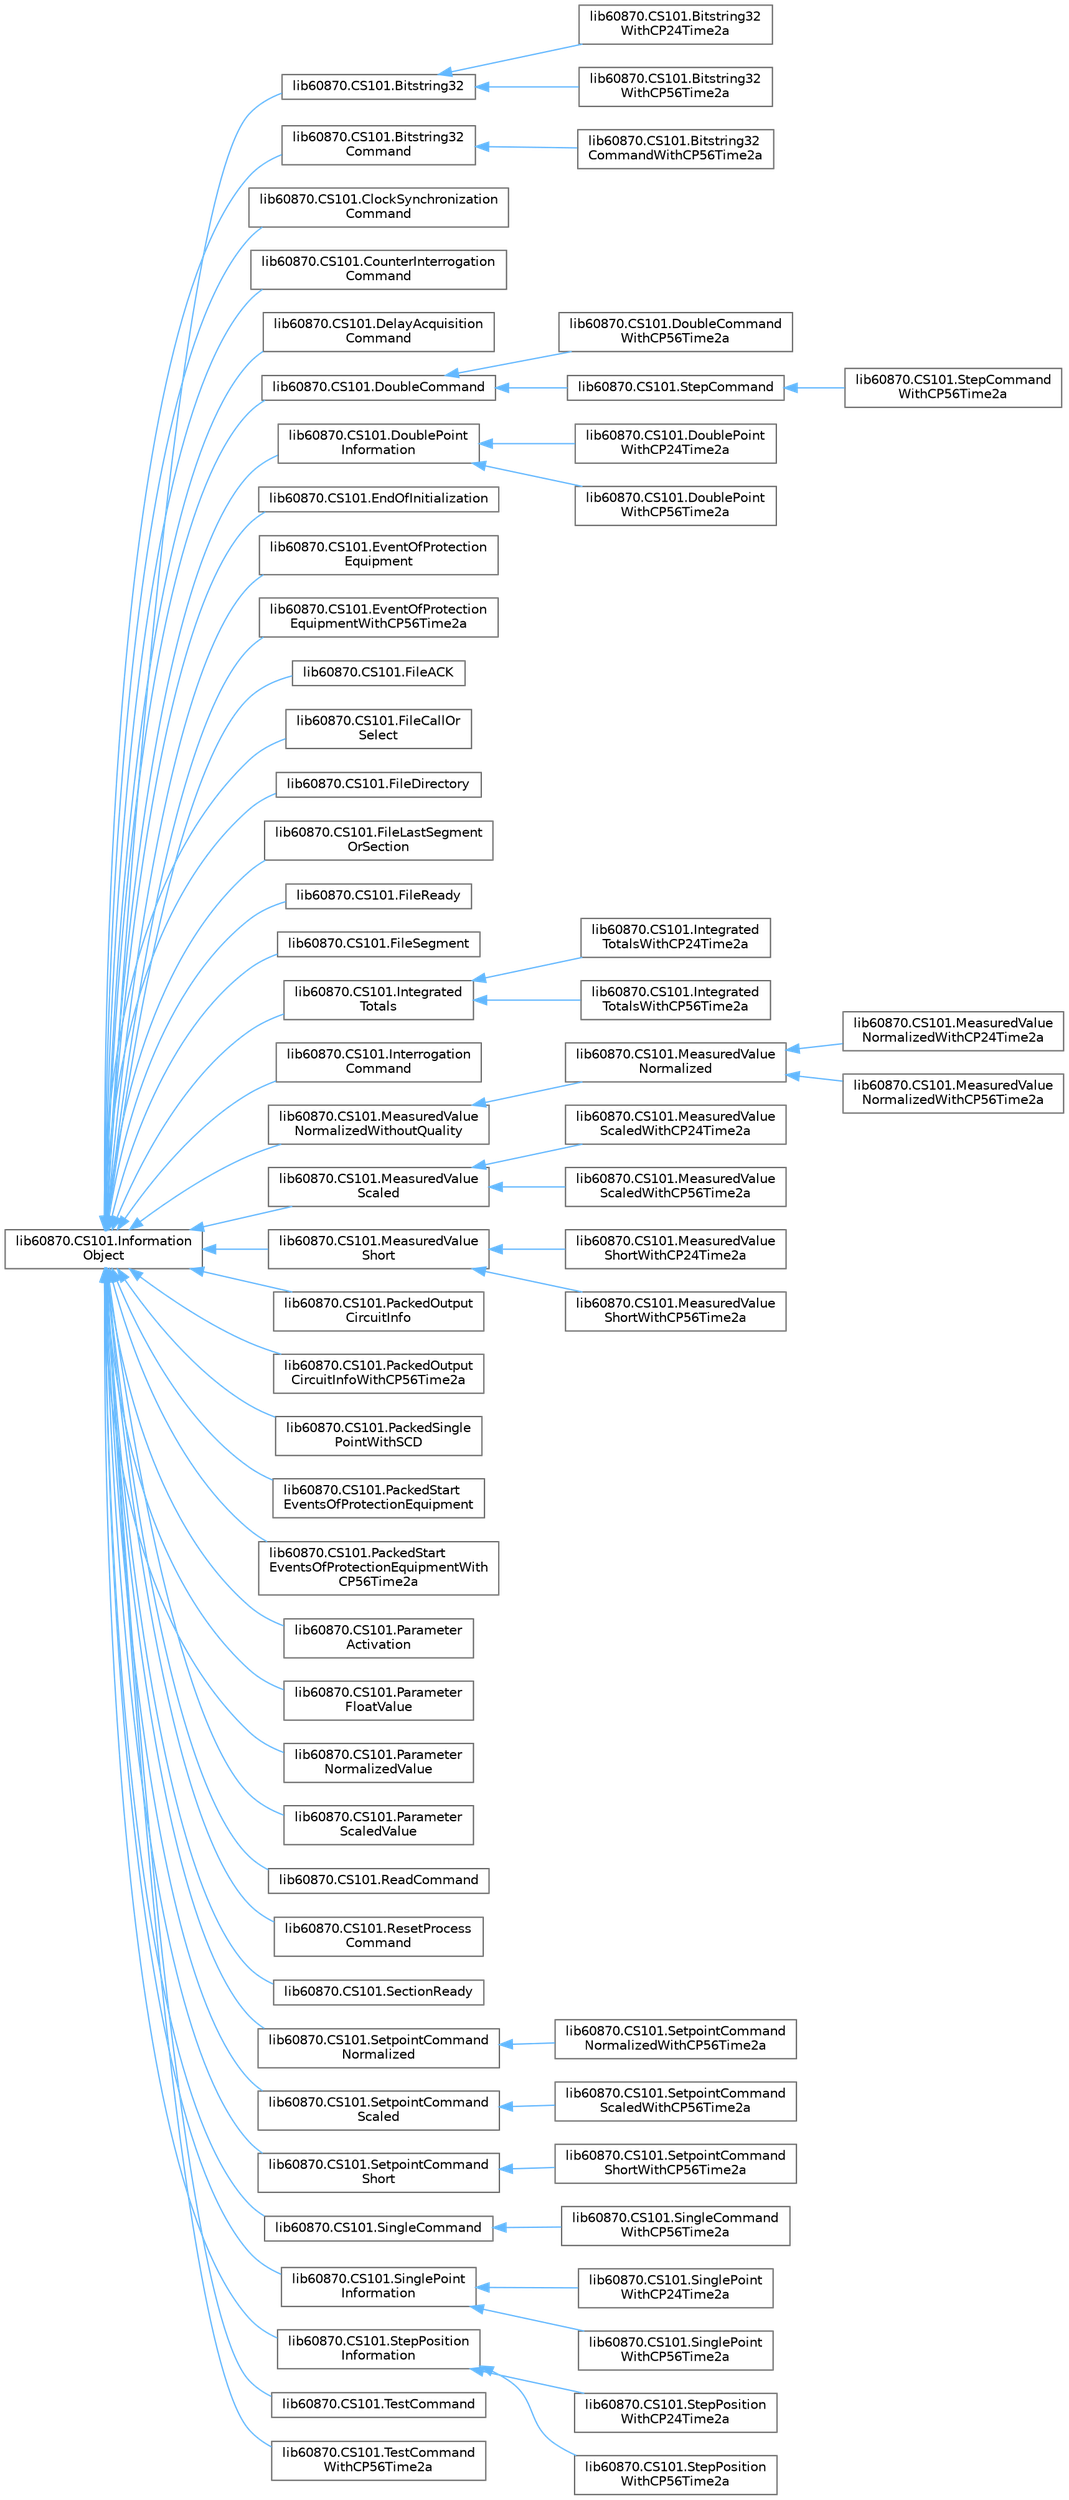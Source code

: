 digraph "Graphical Class Hierarchy"
{
 // LATEX_PDF_SIZE
  bgcolor="transparent";
  edge [fontname=Helvetica,fontsize=10,labelfontname=Helvetica,labelfontsize=10];
  node [fontname=Helvetica,fontsize=10,shape=box,height=0.2,width=0.4];
  rankdir="LR";
  Node0 [id="Node000000",label="lib60870.CS101.Information\lObject",height=0.2,width=0.4,color="grey40", fillcolor="white", style="filled",URL="$classlib60870_1_1_c_s101_1_1_information_object.html",tooltip=" "];
  Node0 -> Node1 [id="edge10_Node000000_Node000001",dir="back",color="steelblue1",style="solid",tooltip=" "];
  Node1 [id="Node000001",label="lib60870.CS101.Bitstring32",height=0.2,width=0.4,color="grey40", fillcolor="white", style="filled",URL="$classlib60870_1_1_c_s101_1_1_bitstring32.html",tooltip=" "];
  Node1 -> Node2 [id="edge11_Node000001_Node000002",dir="back",color="steelblue1",style="solid",tooltip=" "];
  Node2 [id="Node000002",label="lib60870.CS101.Bitstring32\lWithCP24Time2a",height=0.2,width=0.4,color="grey40", fillcolor="white", style="filled",URL="$classlib60870_1_1_c_s101_1_1_bitstring32_with_c_p24_time2a.html",tooltip=" "];
  Node1 -> Node3 [id="edge12_Node000001_Node000003",dir="back",color="steelblue1",style="solid",tooltip=" "];
  Node3 [id="Node000003",label="lib60870.CS101.Bitstring32\lWithCP56Time2a",height=0.2,width=0.4,color="grey40", fillcolor="white", style="filled",URL="$classlib60870_1_1_c_s101_1_1_bitstring32_with_c_p56_time2a.html",tooltip=" "];
  Node0 -> Node4 [id="edge13_Node000000_Node000004",dir="back",color="steelblue1",style="solid",tooltip=" "];
  Node4 [id="Node000004",label="lib60870.CS101.Bitstring32\lCommand",height=0.2,width=0.4,color="grey40", fillcolor="white", style="filled",URL="$classlib60870_1_1_c_s101_1_1_bitstring32_command.html",tooltip=" "];
  Node4 -> Node5 [id="edge14_Node000004_Node000005",dir="back",color="steelblue1",style="solid",tooltip=" "];
  Node5 [id="Node000005",label="lib60870.CS101.Bitstring32\lCommandWithCP56Time2a",height=0.2,width=0.4,color="grey40", fillcolor="white", style="filled",URL="$classlib60870_1_1_c_s101_1_1_bitstring32_command_with_c_p56_time2a.html",tooltip=" "];
  Node0 -> Node6 [id="edge15_Node000000_Node000006",dir="back",color="steelblue1",style="solid",tooltip=" "];
  Node6 [id="Node000006",label="lib60870.CS101.ClockSynchronization\lCommand",height=0.2,width=0.4,color="grey40", fillcolor="white", style="filled",URL="$classlib60870_1_1_c_s101_1_1_clock_synchronization_command.html",tooltip=" "];
  Node0 -> Node7 [id="edge16_Node000000_Node000007",dir="back",color="steelblue1",style="solid",tooltip=" "];
  Node7 [id="Node000007",label="lib60870.CS101.CounterInterrogation\lCommand",height=0.2,width=0.4,color="grey40", fillcolor="white", style="filled",URL="$classlib60870_1_1_c_s101_1_1_counter_interrogation_command.html",tooltip=" "];
  Node0 -> Node8 [id="edge17_Node000000_Node000008",dir="back",color="steelblue1",style="solid",tooltip=" "];
  Node8 [id="Node000008",label="lib60870.CS101.DelayAcquisition\lCommand",height=0.2,width=0.4,color="grey40", fillcolor="white", style="filled",URL="$classlib60870_1_1_c_s101_1_1_delay_acquisition_command.html",tooltip=" "];
  Node0 -> Node9 [id="edge18_Node000000_Node000009",dir="back",color="steelblue1",style="solid",tooltip=" "];
  Node9 [id="Node000009",label="lib60870.CS101.DoubleCommand",height=0.2,width=0.4,color="grey40", fillcolor="white", style="filled",URL="$classlib60870_1_1_c_s101_1_1_double_command.html",tooltip=" "];
  Node9 -> Node10 [id="edge19_Node000009_Node000010",dir="back",color="steelblue1",style="solid",tooltip=" "];
  Node10 [id="Node000010",label="lib60870.CS101.DoubleCommand\lWithCP56Time2a",height=0.2,width=0.4,color="grey40", fillcolor="white", style="filled",URL="$classlib60870_1_1_c_s101_1_1_double_command_with_c_p56_time2a.html",tooltip=" "];
  Node9 -> Node11 [id="edge20_Node000009_Node000011",dir="back",color="steelblue1",style="solid",tooltip=" "];
  Node11 [id="Node000011",label="lib60870.CS101.StepCommand",height=0.2,width=0.4,color="grey40", fillcolor="white", style="filled",URL="$classlib60870_1_1_c_s101_1_1_step_command.html",tooltip=" "];
  Node11 -> Node12 [id="edge21_Node000011_Node000012",dir="back",color="steelblue1",style="solid",tooltip=" "];
  Node12 [id="Node000012",label="lib60870.CS101.StepCommand\lWithCP56Time2a",height=0.2,width=0.4,color="grey40", fillcolor="white", style="filled",URL="$classlib60870_1_1_c_s101_1_1_step_command_with_c_p56_time2a.html",tooltip=" "];
  Node0 -> Node13 [id="edge22_Node000000_Node000013",dir="back",color="steelblue1",style="solid",tooltip=" "];
  Node13 [id="Node000013",label="lib60870.CS101.DoublePoint\lInformation",height=0.2,width=0.4,color="grey40", fillcolor="white", style="filled",URL="$classlib60870_1_1_c_s101_1_1_double_point_information.html",tooltip="Double point information object (M_DP_NA_1)"];
  Node13 -> Node14 [id="edge23_Node000013_Node000014",dir="back",color="steelblue1",style="solid",tooltip=" "];
  Node14 [id="Node000014",label="lib60870.CS101.DoublePoint\lWithCP24Time2a",height=0.2,width=0.4,color="grey40", fillcolor="white", style="filled",URL="$classlib60870_1_1_c_s101_1_1_double_point_with_c_p24_time2a.html",tooltip="Double point information object with CP24Time2a time tag (M_DP_TA_1)"];
  Node13 -> Node15 [id="edge24_Node000013_Node000015",dir="back",color="steelblue1",style="solid",tooltip=" "];
  Node15 [id="Node000015",label="lib60870.CS101.DoublePoint\lWithCP56Time2a",height=0.2,width=0.4,color="grey40", fillcolor="white", style="filled",URL="$classlib60870_1_1_c_s101_1_1_double_point_with_c_p56_time2a.html",tooltip="Double point information object with CP56Time2a time tag (M_DP_TB_1)"];
  Node0 -> Node16 [id="edge25_Node000000_Node000016",dir="back",color="steelblue1",style="solid",tooltip=" "];
  Node16 [id="Node000016",label="lib60870.CS101.EndOfInitialization",height=0.2,width=0.4,color="grey40", fillcolor="white", style="filled",URL="$classlib60870_1_1_c_s101_1_1_end_of_initialization.html",tooltip="End of initialization information object (M_EI_NA_1)"];
  Node0 -> Node17 [id="edge26_Node000000_Node000017",dir="back",color="steelblue1",style="solid",tooltip=" "];
  Node17 [id="Node000017",label="lib60870.CS101.EventOfProtection\lEquipment",height=0.2,width=0.4,color="grey40", fillcolor="white", style="filled",URL="$classlib60870_1_1_c_s101_1_1_event_of_protection_equipment.html",tooltip="Event of protection equipment information object (M_EP_TA_1)"];
  Node0 -> Node18 [id="edge27_Node000000_Node000018",dir="back",color="steelblue1",style="solid",tooltip=" "];
  Node18 [id="Node000018",label="lib60870.CS101.EventOfProtection\lEquipmentWithCP56Time2a",height=0.2,width=0.4,color="grey40", fillcolor="white", style="filled",URL="$classlib60870_1_1_c_s101_1_1_event_of_protection_equipment_with_c_p56_time2a.html",tooltip="Event of protection equipment information object with CP56Time2a time tag (M_EP_TD_1)"];
  Node0 -> Node19 [id="edge28_Node000000_Node000019",dir="back",color="steelblue1",style="solid",tooltip=" "];
  Node19 [id="Node000019",label="lib60870.CS101.FileACK",height=0.2,width=0.4,color="grey40", fillcolor="white", style="filled",URL="$classlib60870_1_1_c_s101_1_1_file_a_c_k.html",tooltip="ACK file/section - F_AF_NA_1 (124)"];
  Node0 -> Node20 [id="edge29_Node000000_Node000020",dir="back",color="steelblue1",style="solid",tooltip=" "];
  Node20 [id="Node000020",label="lib60870.CS101.FileCallOr\lSelect",height=0.2,width=0.4,color="grey40", fillcolor="white", style="filled",URL="$classlib60870_1_1_c_s101_1_1_file_call_or_select.html",tooltip="Call/Select directory/file/section - F_SC_NA_1 (122)"];
  Node0 -> Node21 [id="edge30_Node000000_Node000021",dir="back",color="steelblue1",style="solid",tooltip=" "];
  Node21 [id="Node000021",label="lib60870.CS101.FileDirectory",height=0.2,width=0.4,color="grey40", fillcolor="white", style="filled",URL="$classlib60870_1_1_c_s101_1_1_file_directory.html",tooltip="File directory - F_DR_TA_1 (126)"];
  Node0 -> Node22 [id="edge31_Node000000_Node000022",dir="back",color="steelblue1",style="solid",tooltip=" "];
  Node22 [id="Node000022",label="lib60870.CS101.FileLastSegment\lOrSection",height=0.2,width=0.4,color="grey40", fillcolor="white", style="filled",URL="$classlib60870_1_1_c_s101_1_1_file_last_segment_or_section.html",tooltip="Last segment/section - F_LS_NA_1 (123)"];
  Node0 -> Node23 [id="edge32_Node000000_Node000023",dir="back",color="steelblue1",style="solid",tooltip=" "];
  Node23 [id="Node000023",label="lib60870.CS101.FileReady",height=0.2,width=0.4,color="grey40", fillcolor="white", style="filled",URL="$classlib60870_1_1_c_s101_1_1_file_ready.html",tooltip="File ready - F_FR_NA_1 (120)"];
  Node0 -> Node24 [id="edge33_Node000000_Node000024",dir="back",color="steelblue1",style="solid",tooltip=" "];
  Node24 [id="Node000024",label="lib60870.CS101.FileSegment",height=0.2,width=0.4,color="grey40", fillcolor="white", style="filled",URL="$classlib60870_1_1_c_s101_1_1_file_segment.html",tooltip="File segment - F_SG_NA_1 (125)"];
  Node0 -> Node25 [id="edge34_Node000000_Node000025",dir="back",color="steelblue1",style="solid",tooltip=" "];
  Node25 [id="Node000025",label="lib60870.CS101.Integrated\lTotals",height=0.2,width=0.4,color="grey40", fillcolor="white", style="filled",URL="$classlib60870_1_1_c_s101_1_1_integrated_totals.html",tooltip="Integrated totals information object (M_IT_NA_1)"];
  Node25 -> Node26 [id="edge35_Node000025_Node000026",dir="back",color="steelblue1",style="solid",tooltip=" "];
  Node26 [id="Node000026",label="lib60870.CS101.Integrated\lTotalsWithCP24Time2a",height=0.2,width=0.4,color="grey40", fillcolor="white", style="filled",URL="$classlib60870_1_1_c_s101_1_1_integrated_totals_with_c_p24_time2a.html",tooltip="Integrated totals information object with CP24Time2a time tag (M_IT_TA_1)"];
  Node25 -> Node27 [id="edge36_Node000025_Node000027",dir="back",color="steelblue1",style="solid",tooltip=" "];
  Node27 [id="Node000027",label="lib60870.CS101.Integrated\lTotalsWithCP56Time2a",height=0.2,width=0.4,color="grey40", fillcolor="white", style="filled",URL="$classlib60870_1_1_c_s101_1_1_integrated_totals_with_c_p56_time2a.html",tooltip="Integrated totals information object with CP56Time2a time tag (M_IT_TB_1)"];
  Node0 -> Node28 [id="edge37_Node000000_Node000028",dir="back",color="steelblue1",style="solid",tooltip=" "];
  Node28 [id="Node000028",label="lib60870.CS101.Interrogation\lCommand",height=0.2,width=0.4,color="grey40", fillcolor="white", style="filled",URL="$classlib60870_1_1_c_s101_1_1_interrogation_command.html",tooltip=" "];
  Node0 -> Node29 [id="edge38_Node000000_Node000029",dir="back",color="steelblue1",style="solid",tooltip=" "];
  Node29 [id="Node000029",label="lib60870.CS101.MeasuredValue\lNormalizedWithoutQuality",height=0.2,width=0.4,color="grey40", fillcolor="white", style="filled",URL="$classlib60870_1_1_c_s101_1_1_measured_value_normalized_without_quality.html",tooltip="Measured value normalized without quality information object (M_ME_ND_1)"];
  Node29 -> Node30 [id="edge39_Node000029_Node000030",dir="back",color="steelblue1",style="solid",tooltip=" "];
  Node30 [id="Node000030",label="lib60870.CS101.MeasuredValue\lNormalized",height=0.2,width=0.4,color="grey40", fillcolor="white", style="filled",URL="$classlib60870_1_1_c_s101_1_1_measured_value_normalized.html",tooltip="Measured value normalized information object (M_ME_NA_1)"];
  Node30 -> Node31 [id="edge40_Node000030_Node000031",dir="back",color="steelblue1",style="solid",tooltip=" "];
  Node31 [id="Node000031",label="lib60870.CS101.MeasuredValue\lNormalizedWithCP24Time2a",height=0.2,width=0.4,color="grey40", fillcolor="white", style="filled",URL="$classlib60870_1_1_c_s101_1_1_measured_value_normalized_with_c_p24_time2a.html",tooltip="Measured value normalized with CP24Time2a time tag (M_ME_TA_1)"];
  Node30 -> Node32 [id="edge41_Node000030_Node000032",dir="back",color="steelblue1",style="solid",tooltip=" "];
  Node32 [id="Node000032",label="lib60870.CS101.MeasuredValue\lNormalizedWithCP56Time2a",height=0.2,width=0.4,color="grey40", fillcolor="white", style="filled",URL="$classlib60870_1_1_c_s101_1_1_measured_value_normalized_with_c_p56_time2a.html",tooltip="Measured value normalized with CP56Time2a time tag (M_ME_TD_1)"];
  Node0 -> Node33 [id="edge42_Node000000_Node000033",dir="back",color="steelblue1",style="solid",tooltip=" "];
  Node33 [id="Node000033",label="lib60870.CS101.MeasuredValue\lScaled",height=0.2,width=0.4,color="grey40", fillcolor="white", style="filled",URL="$classlib60870_1_1_c_s101_1_1_measured_value_scaled.html",tooltip=" "];
  Node33 -> Node34 [id="edge43_Node000033_Node000034",dir="back",color="steelblue1",style="solid",tooltip=" "];
  Node34 [id="Node000034",label="lib60870.CS101.MeasuredValue\lScaledWithCP24Time2a",height=0.2,width=0.4,color="grey40", fillcolor="white", style="filled",URL="$classlib60870_1_1_c_s101_1_1_measured_value_scaled_with_c_p24_time2a.html",tooltip=" "];
  Node33 -> Node35 [id="edge44_Node000033_Node000035",dir="back",color="steelblue1",style="solid",tooltip=" "];
  Node35 [id="Node000035",label="lib60870.CS101.MeasuredValue\lScaledWithCP56Time2a",height=0.2,width=0.4,color="grey40", fillcolor="white", style="filled",URL="$classlib60870_1_1_c_s101_1_1_measured_value_scaled_with_c_p56_time2a.html",tooltip=" "];
  Node0 -> Node36 [id="edge45_Node000000_Node000036",dir="back",color="steelblue1",style="solid",tooltip=" "];
  Node36 [id="Node000036",label="lib60870.CS101.MeasuredValue\lShort",height=0.2,width=0.4,color="grey40", fillcolor="white", style="filled",URL="$classlib60870_1_1_c_s101_1_1_measured_value_short.html",tooltip=" "];
  Node36 -> Node37 [id="edge46_Node000036_Node000037",dir="back",color="steelblue1",style="solid",tooltip=" "];
  Node37 [id="Node000037",label="lib60870.CS101.MeasuredValue\lShortWithCP24Time2a",height=0.2,width=0.4,color="grey40", fillcolor="white", style="filled",URL="$classlib60870_1_1_c_s101_1_1_measured_value_short_with_c_p24_time2a.html",tooltip=" "];
  Node36 -> Node38 [id="edge47_Node000036_Node000038",dir="back",color="steelblue1",style="solid",tooltip=" "];
  Node38 [id="Node000038",label="lib60870.CS101.MeasuredValue\lShortWithCP56Time2a",height=0.2,width=0.4,color="grey40", fillcolor="white", style="filled",URL="$classlib60870_1_1_c_s101_1_1_measured_value_short_with_c_p56_time2a.html",tooltip=" "];
  Node0 -> Node39 [id="edge48_Node000000_Node000039",dir="back",color="steelblue1",style="solid",tooltip=" "];
  Node39 [id="Node000039",label="lib60870.CS101.PackedOutput\lCircuitInfo",height=0.2,width=0.4,color="grey40", fillcolor="white", style="filled",URL="$classlib60870_1_1_c_s101_1_1_packed_output_circuit_info.html",tooltip=" "];
  Node0 -> Node40 [id="edge49_Node000000_Node000040",dir="back",color="steelblue1",style="solid",tooltip=" "];
  Node40 [id="Node000040",label="lib60870.CS101.PackedOutput\lCircuitInfoWithCP56Time2a",height=0.2,width=0.4,color="grey40", fillcolor="white", style="filled",URL="$classlib60870_1_1_c_s101_1_1_packed_output_circuit_info_with_c_p56_time2a.html",tooltip=" "];
  Node0 -> Node41 [id="edge50_Node000000_Node000041",dir="back",color="steelblue1",style="solid",tooltip=" "];
  Node41 [id="Node000041",label="lib60870.CS101.PackedSingle\lPointWithSCD",height=0.2,width=0.4,color="grey40", fillcolor="white", style="filled",URL="$classlib60870_1_1_c_s101_1_1_packed_single_point_with_s_c_d.html",tooltip=" "];
  Node0 -> Node42 [id="edge51_Node000000_Node000042",dir="back",color="steelblue1",style="solid",tooltip=" "];
  Node42 [id="Node000042",label="lib60870.CS101.PackedStart\lEventsOfProtectionEquipment",height=0.2,width=0.4,color="grey40", fillcolor="white", style="filled",URL="$classlib60870_1_1_c_s101_1_1_packed_start_events_of_protection_equipment.html",tooltip=" "];
  Node0 -> Node43 [id="edge52_Node000000_Node000043",dir="back",color="steelblue1",style="solid",tooltip=" "];
  Node43 [id="Node000043",label="lib60870.CS101.PackedStart\lEventsOfProtectionEquipmentWith\lCP56Time2a",height=0.2,width=0.4,color="grey40", fillcolor="white", style="filled",URL="$classlib60870_1_1_c_s101_1_1_packed_start_events_of_protection_equipment_with_c_p56_time2a.html",tooltip=" "];
  Node0 -> Node44 [id="edge53_Node000000_Node000044",dir="back",color="steelblue1",style="solid",tooltip=" "];
  Node44 [id="Node000044",label="lib60870.CS101.Parameter\lActivation",height=0.2,width=0.4,color="grey40", fillcolor="white", style="filled",URL="$classlib60870_1_1_c_s101_1_1_parameter_activation.html",tooltip=" "];
  Node0 -> Node45 [id="edge54_Node000000_Node000045",dir="back",color="steelblue1",style="solid",tooltip=" "];
  Node45 [id="Node000045",label="lib60870.CS101.Parameter\lFloatValue",height=0.2,width=0.4,color="grey40", fillcolor="white", style="filled",URL="$classlib60870_1_1_c_s101_1_1_parameter_float_value.html",tooltip=" "];
  Node0 -> Node46 [id="edge55_Node000000_Node000046",dir="back",color="steelblue1",style="solid",tooltip=" "];
  Node46 [id="Node000046",label="lib60870.CS101.Parameter\lNormalizedValue",height=0.2,width=0.4,color="grey40", fillcolor="white", style="filled",URL="$classlib60870_1_1_c_s101_1_1_parameter_normalized_value.html",tooltip=" "];
  Node0 -> Node47 [id="edge56_Node000000_Node000047",dir="back",color="steelblue1",style="solid",tooltip=" "];
  Node47 [id="Node000047",label="lib60870.CS101.Parameter\lScaledValue",height=0.2,width=0.4,color="grey40", fillcolor="white", style="filled",URL="$classlib60870_1_1_c_s101_1_1_parameter_scaled_value.html",tooltip=" "];
  Node0 -> Node48 [id="edge57_Node000000_Node000048",dir="back",color="steelblue1",style="solid",tooltip=" "];
  Node48 [id="Node000048",label="lib60870.CS101.ReadCommand",height=0.2,width=0.4,color="grey40", fillcolor="white", style="filled",URL="$classlib60870_1_1_c_s101_1_1_read_command.html",tooltip=" "];
  Node0 -> Node49 [id="edge58_Node000000_Node000049",dir="back",color="steelblue1",style="solid",tooltip=" "];
  Node49 [id="Node000049",label="lib60870.CS101.ResetProcess\lCommand",height=0.2,width=0.4,color="grey40", fillcolor="white", style="filled",URL="$classlib60870_1_1_c_s101_1_1_reset_process_command.html",tooltip=" "];
  Node0 -> Node50 [id="edge59_Node000000_Node000050",dir="back",color="steelblue1",style="solid",tooltip=" "];
  Node50 [id="Node000050",label="lib60870.CS101.SectionReady",height=0.2,width=0.4,color="grey40", fillcolor="white", style="filled",URL="$classlib60870_1_1_c_s101_1_1_section_ready.html",tooltip="Section ready - F_SR_NA_1 (121)"];
  Node0 -> Node51 [id="edge60_Node000000_Node000051",dir="back",color="steelblue1",style="solid",tooltip=" "];
  Node51 [id="Node000051",label="lib60870.CS101.SetpointCommand\lNormalized",height=0.2,width=0.4,color="grey40", fillcolor="white", style="filled",URL="$classlib60870_1_1_c_s101_1_1_setpoint_command_normalized.html",tooltip=" "];
  Node51 -> Node52 [id="edge61_Node000051_Node000052",dir="back",color="steelblue1",style="solid",tooltip=" "];
  Node52 [id="Node000052",label="lib60870.CS101.SetpointCommand\lNormalizedWithCP56Time2a",height=0.2,width=0.4,color="grey40", fillcolor="white", style="filled",URL="$classlib60870_1_1_c_s101_1_1_setpoint_command_normalized_with_c_p56_time2a.html",tooltip=" "];
  Node0 -> Node53 [id="edge62_Node000000_Node000053",dir="back",color="steelblue1",style="solid",tooltip=" "];
  Node53 [id="Node000053",label="lib60870.CS101.SetpointCommand\lScaled",height=0.2,width=0.4,color="grey40", fillcolor="white", style="filled",URL="$classlib60870_1_1_c_s101_1_1_setpoint_command_scaled.html",tooltip=" "];
  Node53 -> Node54 [id="edge63_Node000053_Node000054",dir="back",color="steelblue1",style="solid",tooltip=" "];
  Node54 [id="Node000054",label="lib60870.CS101.SetpointCommand\lScaledWithCP56Time2a",height=0.2,width=0.4,color="grey40", fillcolor="white", style="filled",URL="$classlib60870_1_1_c_s101_1_1_setpoint_command_scaled_with_c_p56_time2a.html",tooltip=" "];
  Node0 -> Node55 [id="edge64_Node000000_Node000055",dir="back",color="steelblue1",style="solid",tooltip=" "];
  Node55 [id="Node000055",label="lib60870.CS101.SetpointCommand\lShort",height=0.2,width=0.4,color="grey40", fillcolor="white", style="filled",URL="$classlib60870_1_1_c_s101_1_1_setpoint_command_short.html",tooltip=" "];
  Node55 -> Node56 [id="edge65_Node000055_Node000056",dir="back",color="steelblue1",style="solid",tooltip=" "];
  Node56 [id="Node000056",label="lib60870.CS101.SetpointCommand\lShortWithCP56Time2a",height=0.2,width=0.4,color="grey40", fillcolor="white", style="filled",URL="$classlib60870_1_1_c_s101_1_1_setpoint_command_short_with_c_p56_time2a.html",tooltip=" "];
  Node0 -> Node57 [id="edge66_Node000000_Node000057",dir="back",color="steelblue1",style="solid",tooltip=" "];
  Node57 [id="Node000057",label="lib60870.CS101.SingleCommand",height=0.2,width=0.4,color="grey40", fillcolor="white", style="filled",URL="$classlib60870_1_1_c_s101_1_1_single_command.html",tooltip=" "];
  Node57 -> Node58 [id="edge67_Node000057_Node000058",dir="back",color="steelblue1",style="solid",tooltip=" "];
  Node58 [id="Node000058",label="lib60870.CS101.SingleCommand\lWithCP56Time2a",height=0.2,width=0.4,color="grey40", fillcolor="white", style="filled",URL="$classlib60870_1_1_c_s101_1_1_single_command_with_c_p56_time2a.html",tooltip=" "];
  Node0 -> Node59 [id="edge68_Node000000_Node000059",dir="back",color="steelblue1",style="solid",tooltip=" "];
  Node59 [id="Node000059",label="lib60870.CS101.SinglePoint\lInformation",height=0.2,width=0.4,color="grey40", fillcolor="white", style="filled",URL="$classlib60870_1_1_c_s101_1_1_single_point_information.html",tooltip=" "];
  Node59 -> Node60 [id="edge69_Node000059_Node000060",dir="back",color="steelblue1",style="solid",tooltip=" "];
  Node60 [id="Node000060",label="lib60870.CS101.SinglePoint\lWithCP24Time2a",height=0.2,width=0.4,color="grey40", fillcolor="white", style="filled",URL="$classlib60870_1_1_c_s101_1_1_single_point_with_c_p24_time2a.html",tooltip=" "];
  Node59 -> Node61 [id="edge70_Node000059_Node000061",dir="back",color="steelblue1",style="solid",tooltip=" "];
  Node61 [id="Node000061",label="lib60870.CS101.SinglePoint\lWithCP56Time2a",height=0.2,width=0.4,color="grey40", fillcolor="white", style="filled",URL="$classlib60870_1_1_c_s101_1_1_single_point_with_c_p56_time2a.html",tooltip="Single point with CP56Time2a timestamp (M_SP_TB_1)"];
  Node0 -> Node62 [id="edge71_Node000000_Node000062",dir="back",color="steelblue1",style="solid",tooltip=" "];
  Node62 [id="Node000062",label="lib60870.CS101.StepPosition\lInformation",height=0.2,width=0.4,color="grey40", fillcolor="white", style="filled",URL="$classlib60870_1_1_c_s101_1_1_step_position_information.html",tooltip="Step position information object (M_ST_NA_1)"];
  Node62 -> Node63 [id="edge72_Node000062_Node000063",dir="back",color="steelblue1",style="solid",tooltip=" "];
  Node63 [id="Node000063",label="lib60870.CS101.StepPosition\lWithCP24Time2a",height=0.2,width=0.4,color="grey40", fillcolor="white", style="filled",URL="$classlib60870_1_1_c_s101_1_1_step_position_with_c_p24_time2a.html",tooltip="Step position information object with CP24Time2a time tag (M_ST_TA_1)"];
  Node62 -> Node64 [id="edge73_Node000062_Node000064",dir="back",color="steelblue1",style="solid",tooltip=" "];
  Node64 [id="Node000064",label="lib60870.CS101.StepPosition\lWithCP56Time2a",height=0.2,width=0.4,color="grey40", fillcolor="white", style="filled",URL="$classlib60870_1_1_c_s101_1_1_step_position_with_c_p56_time2a.html",tooltip="Step position information object with CP56Time2a time tag (M_ST_TB_1)"];
  Node0 -> Node65 [id="edge74_Node000000_Node000065",dir="back",color="steelblue1",style="solid",tooltip=" "];
  Node65 [id="Node000065",label="lib60870.CS101.TestCommand",height=0.2,width=0.4,color="grey40", fillcolor="white", style="filled",URL="$classlib60870_1_1_c_s101_1_1_test_command.html",tooltip=" "];
  Node0 -> Node66 [id="edge75_Node000000_Node000066",dir="back",color="steelblue1",style="solid",tooltip=" "];
  Node66 [id="Node000066",label="lib60870.CS101.TestCommand\lWithCP56Time2a",height=0.2,width=0.4,color="grey40", fillcolor="white", style="filled",URL="$classlib60870_1_1_c_s101_1_1_test_command_with_c_p56_time2a.html",tooltip=" "];
}
